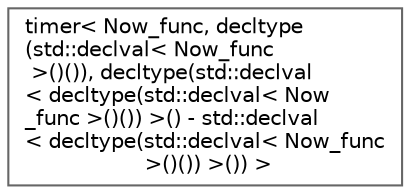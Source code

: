 digraph "Graphical Class Hierarchy"
{
 // LATEX_PDF_SIZE
  bgcolor="transparent";
  edge [fontname=Helvetica,fontsize=10,labelfontname=Helvetica,labelfontsize=10];
  node [fontname=Helvetica,fontsize=10,shape=box,height=0.2,width=0.4];
  rankdir="LR";
  Node0 [id="Node000000",label="timer\< Now_func, decltype\l(std::declval\< Now_func\l \>()()), decltype(std::declval\l\< decltype(std::declval\< Now\l_func \>()()) \>() - std::declval\l\< decltype(std::declval\< Now_func\l \>()()) \>()) \>",height=0.2,width=0.4,color="grey40", fillcolor="white", style="filled",URL="$classtimer.html",tooltip=" "];
}
